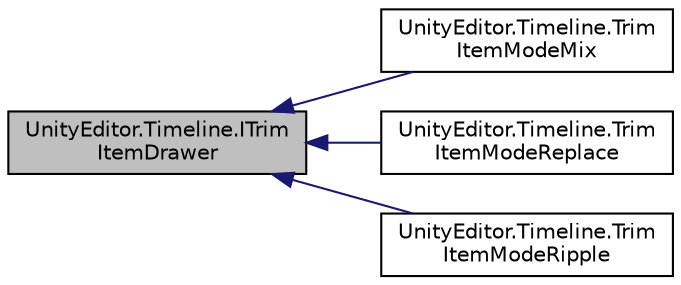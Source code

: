 digraph "UnityEditor.Timeline.ITrimItemDrawer"
{
 // LATEX_PDF_SIZE
  edge [fontname="Helvetica",fontsize="10",labelfontname="Helvetica",labelfontsize="10"];
  node [fontname="Helvetica",fontsize="10",shape=record];
  rankdir="LR";
  Node1 [label="UnityEditor.Timeline.ITrim\lItemDrawer",height=0.2,width=0.4,color="black", fillcolor="grey75", style="filled", fontcolor="black",tooltip=" "];
  Node1 -> Node2 [dir="back",color="midnightblue",fontsize="10",style="solid",fontname="Helvetica"];
  Node2 [label="UnityEditor.Timeline.Trim\lItemModeMix",height=0.2,width=0.4,color="black", fillcolor="white", style="filled",URL="$class_unity_editor_1_1_timeline_1_1_trim_item_mode_mix.html",tooltip=" "];
  Node1 -> Node3 [dir="back",color="midnightblue",fontsize="10",style="solid",fontname="Helvetica"];
  Node3 [label="UnityEditor.Timeline.Trim\lItemModeReplace",height=0.2,width=0.4,color="black", fillcolor="white", style="filled",URL="$class_unity_editor_1_1_timeline_1_1_trim_item_mode_replace.html",tooltip=" "];
  Node1 -> Node4 [dir="back",color="midnightblue",fontsize="10",style="solid",fontname="Helvetica"];
  Node4 [label="UnityEditor.Timeline.Trim\lItemModeRipple",height=0.2,width=0.4,color="black", fillcolor="white", style="filled",URL="$class_unity_editor_1_1_timeline_1_1_trim_item_mode_ripple.html",tooltip=" "];
}
